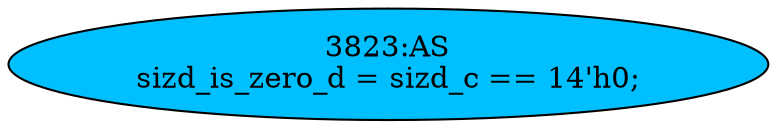 strict digraph "" {
	node [label="\N"];
	"3823:AS"	 [ast="<pyverilog.vparser.ast.Assign object at 0x7f13b55ab890>",
		def_var="['sizd_is_zero_d']",
		fillcolor=deepskyblue,
		label="3823:AS
sizd_is_zero_d = sizd_c == 14'h0;",
		statements="[]",
		style=filled,
		typ=Assign,
		use_var="['sizd_c']"];
}
